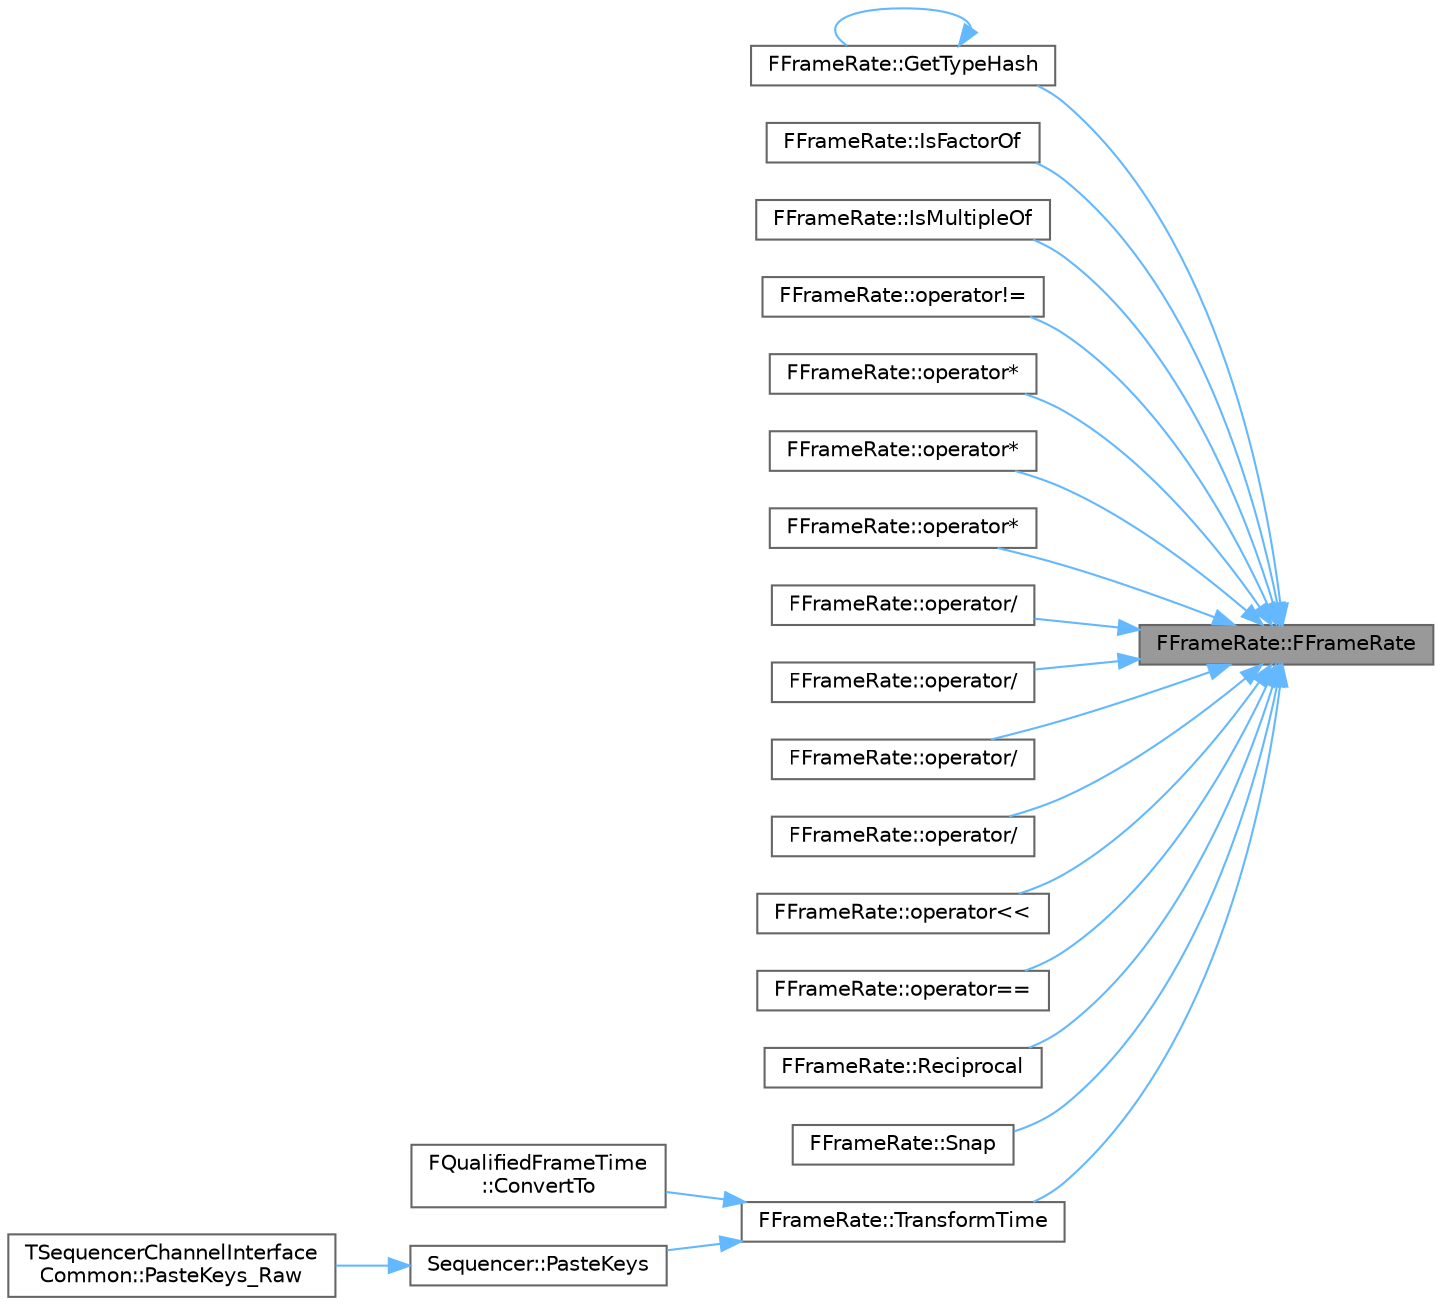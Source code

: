 digraph "FFrameRate::FFrameRate"
{
 // INTERACTIVE_SVG=YES
 // LATEX_PDF_SIZE
  bgcolor="transparent";
  edge [fontname=Helvetica,fontsize=10,labelfontname=Helvetica,labelfontsize=10];
  node [fontname=Helvetica,fontsize=10,shape=box,height=0.2,width=0.4];
  rankdir="RL";
  Node1 [id="Node000001",label="FFrameRate::FFrameRate",height=0.2,width=0.4,color="gray40", fillcolor="grey60", style="filled", fontcolor="black",tooltip="Default construction to a frame rate of 60000 frames per second (0.0166 ms)"];
  Node1 -> Node2 [id="edge1_Node000001_Node000002",dir="back",color="steelblue1",style="solid",tooltip=" "];
  Node2 [id="Node000002",label="FFrameRate::GetTypeHash",height=0.2,width=0.4,color="grey40", fillcolor="white", style="filled",URL="$df/d97/structFFrameRate.html#ade34b0dd910f4f33141d6a9ae02fe4ba",tooltip=" "];
  Node2 -> Node2 [id="edge2_Node000002_Node000002",dir="back",color="steelblue1",style="solid",tooltip=" "];
  Node1 -> Node3 [id="edge3_Node000001_Node000003",dir="back",color="steelblue1",style="solid",tooltip=" "];
  Node3 [id="Node000003",label="FFrameRate::IsFactorOf",height=0.2,width=0.4,color="grey40", fillcolor="white", style="filled",URL="$df/d97/structFFrameRate.html#afcf44cb37af5f52a512e49f6cd5cc3f3",tooltip="Check whether this frame rate is a factor of another."];
  Node1 -> Node4 [id="edge4_Node000001_Node000004",dir="back",color="steelblue1",style="solid",tooltip=" "];
  Node4 [id="Node000004",label="FFrameRate::IsMultipleOf",height=0.2,width=0.4,color="grey40", fillcolor="white", style="filled",URL="$df/d97/structFFrameRate.html#ae838cf284159a0d98fb353e305ad1427",tooltip="Check whether this frame rate is a multiple of another."];
  Node1 -> Node5 [id="edge5_Node000001_Node000005",dir="back",color="steelblue1",style="solid",tooltip=" "];
  Node5 [id="Node000005",label="FFrameRate::operator!=",height=0.2,width=0.4,color="grey40", fillcolor="white", style="filled",URL="$df/d97/structFFrameRate.html#a4554e7eb29add5fdf0cb43b423e97440",tooltip=" "];
  Node1 -> Node6 [id="edge6_Node000001_Node000006",dir="back",color="steelblue1",style="solid",tooltip=" "];
  Node6 [id="Node000006",label="FFrameRate::operator*",height=0.2,width=0.4,color="grey40", fillcolor="white", style="filled",URL="$df/d97/structFFrameRate.html#a92de0bb846cc43831faeef7b06991c02",tooltip=" "];
  Node1 -> Node7 [id="edge7_Node000001_Node000007",dir="back",color="steelblue1",style="solid",tooltip=" "];
  Node7 [id="Node000007",label="FFrameRate::operator*",height=0.2,width=0.4,color="grey40", fillcolor="white", style="filled",URL="$df/d97/structFFrameRate.html#aac43514811894f4e6740cd1ab183030b",tooltip=" "];
  Node1 -> Node8 [id="edge8_Node000001_Node000008",dir="back",color="steelblue1",style="solid",tooltip=" "];
  Node8 [id="Node000008",label="FFrameRate::operator*",height=0.2,width=0.4,color="grey40", fillcolor="white", style="filled",URL="$df/d97/structFFrameRate.html#a03245dccac757da16120fb763c16ab39",tooltip=" "];
  Node1 -> Node9 [id="edge9_Node000001_Node000009",dir="back",color="steelblue1",style="solid",tooltip=" "];
  Node9 [id="Node000009",label="FFrameRate::operator/",height=0.2,width=0.4,color="grey40", fillcolor="white", style="filled",URL="$df/d97/structFFrameRate.html#ab05aea906ea5838cb44fe4a0f6d6fdc7",tooltip=" "];
  Node1 -> Node10 [id="edge10_Node000001_Node000010",dir="back",color="steelblue1",style="solid",tooltip=" "];
  Node10 [id="Node000010",label="FFrameRate::operator/",height=0.2,width=0.4,color="grey40", fillcolor="white", style="filled",URL="$df/d97/structFFrameRate.html#a2563ca6c2900f692eb8c9a6b14ff36b7",tooltip=" "];
  Node1 -> Node11 [id="edge11_Node000001_Node000011",dir="back",color="steelblue1",style="solid",tooltip=" "];
  Node11 [id="Node000011",label="FFrameRate::operator/",height=0.2,width=0.4,color="grey40", fillcolor="white", style="filled",URL="$df/d97/structFFrameRate.html#a3d48bf7eef02512b1a528b99b6cf045f",tooltip=" "];
  Node1 -> Node12 [id="edge12_Node000001_Node000012",dir="back",color="steelblue1",style="solid",tooltip=" "];
  Node12 [id="Node000012",label="FFrameRate::operator/",height=0.2,width=0.4,color="grey40", fillcolor="white", style="filled",URL="$df/d97/structFFrameRate.html#a6979ed6934e50a1849395d08d0443235",tooltip=" "];
  Node1 -> Node13 [id="edge13_Node000001_Node000013",dir="back",color="steelblue1",style="solid",tooltip=" "];
  Node13 [id="Node000013",label="FFrameRate::operator\<\<",height=0.2,width=0.4,color="grey40", fillcolor="white", style="filled",URL="$df/d97/structFFrameRate.html#a09eaffd63ad210c626d5396a644290a7",tooltip=" "];
  Node1 -> Node14 [id="edge14_Node000001_Node000014",dir="back",color="steelblue1",style="solid",tooltip=" "];
  Node14 [id="Node000014",label="FFrameRate::operator==",height=0.2,width=0.4,color="grey40", fillcolor="white", style="filled",URL="$df/d97/structFFrameRate.html#a55930344523f9793343f4b0ab85da137",tooltip=" "];
  Node1 -> Node15 [id="edge15_Node000001_Node000015",dir="back",color="steelblue1",style="solid",tooltip=" "];
  Node15 [id="Node000015",label="FFrameRate::Reciprocal",height=0.2,width=0.4,color="grey40", fillcolor="white", style="filled",URL="$df/d97/structFFrameRate.html#afe2a2be627a3387531f387caff76ad8e",tooltip="Get the reciprocal of this frame rate."];
  Node1 -> Node16 [id="edge16_Node000001_Node000016",dir="back",color="steelblue1",style="solid",tooltip=" "];
  Node16 [id="Node000016",label="FFrameRate::Snap",height=0.2,width=0.4,color="grey40", fillcolor="white", style="filled",URL="$df/d97/structFFrameRate.html#a1ab3d1f4249757f040b7c5da65410f26",tooltip="Snap a time specified in one framerate, to another."];
  Node1 -> Node17 [id="edge17_Node000001_Node000017",dir="back",color="steelblue1",style="solid",tooltip=" "];
  Node17 [id="Node000017",label="FFrameRate::TransformTime",height=0.2,width=0.4,color="grey40", fillcolor="white", style="filled",URL="$df/d97/structFFrameRate.html#a31609b2b2543154dc1eea2c1a1d4c7dc",tooltip="Convert the specified time from one framerate to another framerate."];
  Node17 -> Node18 [id="edge18_Node000017_Node000018",dir="back",color="steelblue1",style="solid",tooltip=" "];
  Node18 [id="Node000018",label="FQualifiedFrameTime\l::ConvertTo",height=0.2,width=0.4,color="grey40", fillcolor="white", style="filled",URL="$d4/df1/structFQualifiedFrameTime.html#a990d135637bedfdc7ab7c7bf9c025bcc",tooltip="Convert this frame time to a different frame rate."];
  Node17 -> Node19 [id="edge19_Node000017_Node000019",dir="back",color="steelblue1",style="solid",tooltip=" "];
  Node19 [id="Node000019",label="Sequencer::PasteKeys",height=0.2,width=0.4,color="grey40", fillcolor="white", style="filled",URL="$d5/dd3/namespaceSequencer.html#a062923d35c4c3a0d0400f3838fe5f96a",tooltip="Paste the clipboard contents onto a channel."];
  Node19 -> Node20 [id="edge20_Node000019_Node000020",dir="back",color="steelblue1",style="solid",tooltip=" "];
  Node20 [id="Node000020",label="TSequencerChannelInterface\lCommon::PasteKeys_Raw",height=0.2,width=0.4,color="grey40", fillcolor="white", style="filled",URL="$da/dae/structTSequencerChannelInterfaceCommon.html#a1a17e6615d209053517bf7da3e141f98",tooltip="Paste the specified key track into the specified channel."];
}
